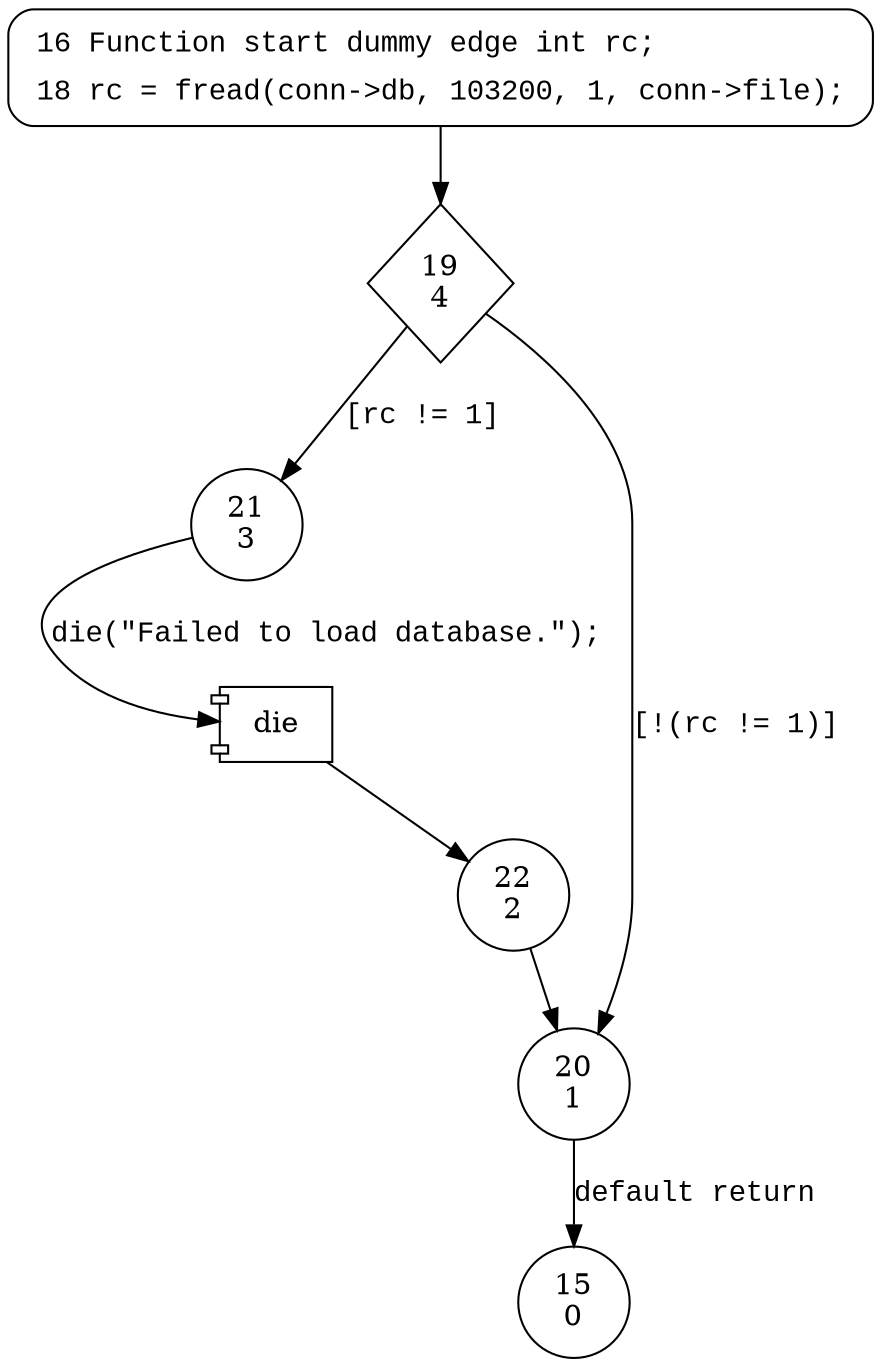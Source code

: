 digraph Database_load {
19 [shape="diamond" label="19\n4"]
21 [shape="circle" label="21\n3"]
20 [shape="circle" label="20\n1"]
15 [shape="circle" label="15\n0"]
22 [shape="circle" label="22\n2"]
16 [style="filled,bold" penwidth="1" fillcolor="white" fontname="Courier New" shape="Mrecord" label=<<table border="0" cellborder="0" cellpadding="3" bgcolor="white"><tr><td align="right">16</td><td align="left">Function start dummy edge int rc;</td></tr><tr><td align="right">18</td><td align="left">rc = fread(conn-&gt;db, 103200, 1, conn-&gt;file);</td></tr></table>>]
16 -> 19[label=""]
19 -> 21 [label="[rc != 1]" fontname="Courier New"]
19 -> 20 [label="[!(rc != 1)]" fontname="Courier New"]
20 -> 15 [label="default return" fontname="Courier New"]
100004 [shape="component" label="die"]
21 -> 100004 [label="die(\"Failed to load database.\");" fontname="Courier New"]
100004 -> 22 [label="" fontname="Courier New"]
22 -> 20 [label="" fontname="Courier New"]
}